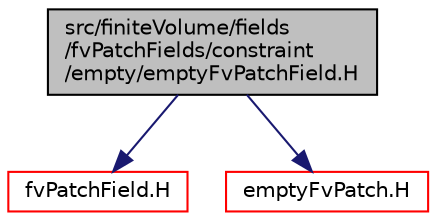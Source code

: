 digraph "src/finiteVolume/fields/fvPatchFields/constraint/empty/emptyFvPatchField.H"
{
  bgcolor="transparent";
  edge [fontname="Helvetica",fontsize="10",labelfontname="Helvetica",labelfontsize="10"];
  node [fontname="Helvetica",fontsize="10",shape=record];
  Node1 [label="src/finiteVolume/fields\l/fvPatchFields/constraint\l/empty/emptyFvPatchField.H",height=0.2,width=0.4,color="black", fillcolor="grey75", style="filled", fontcolor="black"];
  Node1 -> Node2 [color="midnightblue",fontsize="10",style="solid",fontname="Helvetica"];
  Node2 [label="fvPatchField.H",height=0.2,width=0.4,color="red",URL="$a05694.html"];
  Node1 -> Node3 [color="midnightblue",fontsize="10",style="solid",fontname="Helvetica"];
  Node3 [label="emptyFvPatch.H",height=0.2,width=0.4,color="red",URL="$a06078.html"];
}
